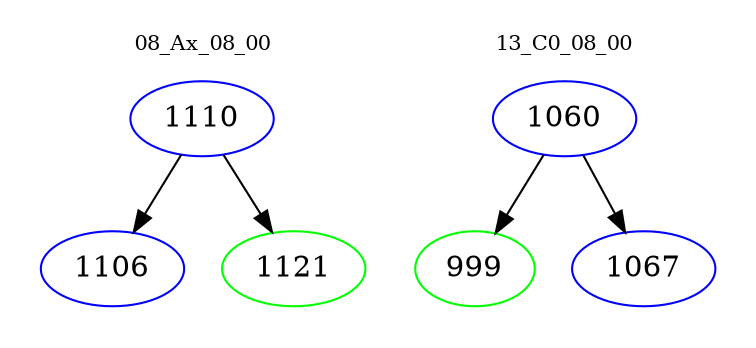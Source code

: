 digraph{
subgraph cluster_0 {
color = white
label = "08_Ax_08_00";
fontsize=10;
T0_1110 [label="1110", color="blue"]
T0_1110 -> T0_1106 [color="black"]
T0_1106 [label="1106", color="blue"]
T0_1110 -> T0_1121 [color="black"]
T0_1121 [label="1121", color="green"]
}
subgraph cluster_1 {
color = white
label = "13_C0_08_00";
fontsize=10;
T1_1060 [label="1060", color="blue"]
T1_1060 -> T1_999 [color="black"]
T1_999 [label="999", color="green"]
T1_1060 -> T1_1067 [color="black"]
T1_1067 [label="1067", color="blue"]
}
}
